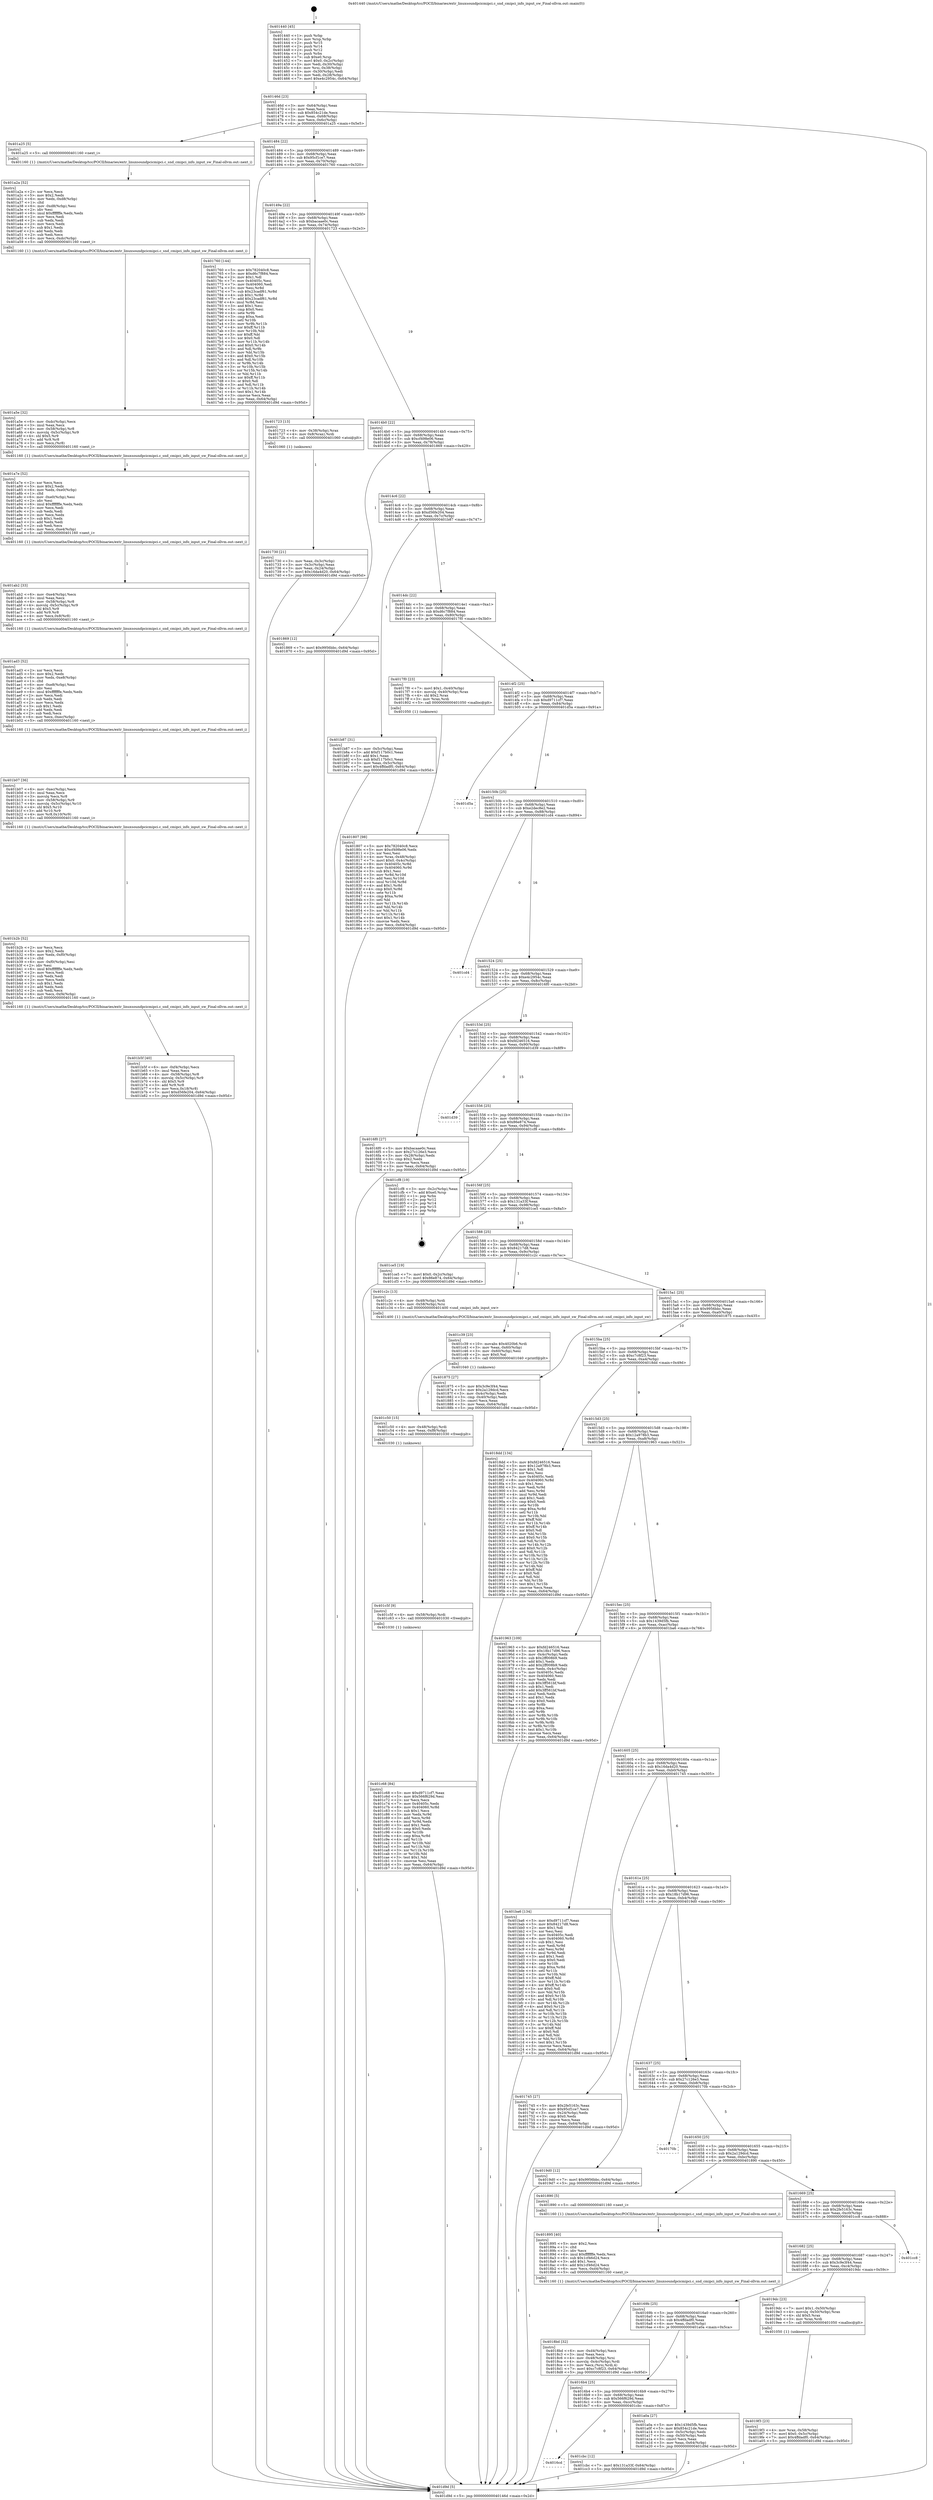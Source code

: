 digraph "0x401440" {
  label = "0x401440 (/mnt/c/Users/mathe/Desktop/tcc/POCII/binaries/extr_linuxsoundpcicmipci.c_snd_cmipci_info_input_sw_Final-ollvm.out::main(0))"
  labelloc = "t"
  node[shape=record]

  Entry [label="",width=0.3,height=0.3,shape=circle,fillcolor=black,style=filled]
  "0x40146d" [label="{
     0x40146d [23]\l
     | [instrs]\l
     &nbsp;&nbsp;0x40146d \<+3\>: mov -0x64(%rbp),%eax\l
     &nbsp;&nbsp;0x401470 \<+2\>: mov %eax,%ecx\l
     &nbsp;&nbsp;0x401472 \<+6\>: sub $0x854c21de,%ecx\l
     &nbsp;&nbsp;0x401478 \<+3\>: mov %eax,-0x68(%rbp)\l
     &nbsp;&nbsp;0x40147b \<+3\>: mov %ecx,-0x6c(%rbp)\l
     &nbsp;&nbsp;0x40147e \<+6\>: je 0000000000401a25 \<main+0x5e5\>\l
  }"]
  "0x401a25" [label="{
     0x401a25 [5]\l
     | [instrs]\l
     &nbsp;&nbsp;0x401a25 \<+5\>: call 0000000000401160 \<next_i\>\l
     | [calls]\l
     &nbsp;&nbsp;0x401160 \{1\} (/mnt/c/Users/mathe/Desktop/tcc/POCII/binaries/extr_linuxsoundpcicmipci.c_snd_cmipci_info_input_sw_Final-ollvm.out::next_i)\l
  }"]
  "0x401484" [label="{
     0x401484 [22]\l
     | [instrs]\l
     &nbsp;&nbsp;0x401484 \<+5\>: jmp 0000000000401489 \<main+0x49\>\l
     &nbsp;&nbsp;0x401489 \<+3\>: mov -0x68(%rbp),%eax\l
     &nbsp;&nbsp;0x40148c \<+5\>: sub $0x95cf1ce7,%eax\l
     &nbsp;&nbsp;0x401491 \<+3\>: mov %eax,-0x70(%rbp)\l
     &nbsp;&nbsp;0x401494 \<+6\>: je 0000000000401760 \<main+0x320\>\l
  }"]
  Exit [label="",width=0.3,height=0.3,shape=circle,fillcolor=black,style=filled,peripheries=2]
  "0x401760" [label="{
     0x401760 [144]\l
     | [instrs]\l
     &nbsp;&nbsp;0x401760 \<+5\>: mov $0x782040c8,%eax\l
     &nbsp;&nbsp;0x401765 \<+5\>: mov $0xd6c7f884,%ecx\l
     &nbsp;&nbsp;0x40176a \<+2\>: mov $0x1,%dl\l
     &nbsp;&nbsp;0x40176c \<+7\>: mov 0x40405c,%esi\l
     &nbsp;&nbsp;0x401773 \<+7\>: mov 0x404060,%edi\l
     &nbsp;&nbsp;0x40177a \<+3\>: mov %esi,%r8d\l
     &nbsp;&nbsp;0x40177d \<+7\>: sub $0x23cadf61,%r8d\l
     &nbsp;&nbsp;0x401784 \<+4\>: sub $0x1,%r8d\l
     &nbsp;&nbsp;0x401788 \<+7\>: add $0x23cadf61,%r8d\l
     &nbsp;&nbsp;0x40178f \<+4\>: imul %r8d,%esi\l
     &nbsp;&nbsp;0x401793 \<+3\>: and $0x1,%esi\l
     &nbsp;&nbsp;0x401796 \<+3\>: cmp $0x0,%esi\l
     &nbsp;&nbsp;0x401799 \<+4\>: sete %r9b\l
     &nbsp;&nbsp;0x40179d \<+3\>: cmp $0xa,%edi\l
     &nbsp;&nbsp;0x4017a0 \<+4\>: setl %r10b\l
     &nbsp;&nbsp;0x4017a4 \<+3\>: mov %r9b,%r11b\l
     &nbsp;&nbsp;0x4017a7 \<+4\>: xor $0xff,%r11b\l
     &nbsp;&nbsp;0x4017ab \<+3\>: mov %r10b,%bl\l
     &nbsp;&nbsp;0x4017ae \<+3\>: xor $0xff,%bl\l
     &nbsp;&nbsp;0x4017b1 \<+3\>: xor $0x0,%dl\l
     &nbsp;&nbsp;0x4017b4 \<+3\>: mov %r11b,%r14b\l
     &nbsp;&nbsp;0x4017b7 \<+4\>: and $0x0,%r14b\l
     &nbsp;&nbsp;0x4017bb \<+3\>: and %dl,%r9b\l
     &nbsp;&nbsp;0x4017be \<+3\>: mov %bl,%r15b\l
     &nbsp;&nbsp;0x4017c1 \<+4\>: and $0x0,%r15b\l
     &nbsp;&nbsp;0x4017c5 \<+3\>: and %dl,%r10b\l
     &nbsp;&nbsp;0x4017c8 \<+3\>: or %r9b,%r14b\l
     &nbsp;&nbsp;0x4017cb \<+3\>: or %r10b,%r15b\l
     &nbsp;&nbsp;0x4017ce \<+3\>: xor %r15b,%r14b\l
     &nbsp;&nbsp;0x4017d1 \<+3\>: or %bl,%r11b\l
     &nbsp;&nbsp;0x4017d4 \<+4\>: xor $0xff,%r11b\l
     &nbsp;&nbsp;0x4017d8 \<+3\>: or $0x0,%dl\l
     &nbsp;&nbsp;0x4017db \<+3\>: and %dl,%r11b\l
     &nbsp;&nbsp;0x4017de \<+3\>: or %r11b,%r14b\l
     &nbsp;&nbsp;0x4017e1 \<+4\>: test $0x1,%r14b\l
     &nbsp;&nbsp;0x4017e5 \<+3\>: cmovne %ecx,%eax\l
     &nbsp;&nbsp;0x4017e8 \<+3\>: mov %eax,-0x64(%rbp)\l
     &nbsp;&nbsp;0x4017eb \<+5\>: jmp 0000000000401d9d \<main+0x95d\>\l
  }"]
  "0x40149a" [label="{
     0x40149a [22]\l
     | [instrs]\l
     &nbsp;&nbsp;0x40149a \<+5\>: jmp 000000000040149f \<main+0x5f\>\l
     &nbsp;&nbsp;0x40149f \<+3\>: mov -0x68(%rbp),%eax\l
     &nbsp;&nbsp;0x4014a2 \<+5\>: sub $0xbacaae0c,%eax\l
     &nbsp;&nbsp;0x4014a7 \<+3\>: mov %eax,-0x74(%rbp)\l
     &nbsp;&nbsp;0x4014aa \<+6\>: je 0000000000401723 \<main+0x2e3\>\l
  }"]
  "0x4016cd" [label="{
     0x4016cd\l
  }", style=dashed]
  "0x401723" [label="{
     0x401723 [13]\l
     | [instrs]\l
     &nbsp;&nbsp;0x401723 \<+4\>: mov -0x38(%rbp),%rax\l
     &nbsp;&nbsp;0x401727 \<+4\>: mov 0x8(%rax),%rdi\l
     &nbsp;&nbsp;0x40172b \<+5\>: call 0000000000401060 \<atoi@plt\>\l
     | [calls]\l
     &nbsp;&nbsp;0x401060 \{1\} (unknown)\l
  }"]
  "0x4014b0" [label="{
     0x4014b0 [22]\l
     | [instrs]\l
     &nbsp;&nbsp;0x4014b0 \<+5\>: jmp 00000000004014b5 \<main+0x75\>\l
     &nbsp;&nbsp;0x4014b5 \<+3\>: mov -0x68(%rbp),%eax\l
     &nbsp;&nbsp;0x4014b8 \<+5\>: sub $0xcf498e06,%eax\l
     &nbsp;&nbsp;0x4014bd \<+3\>: mov %eax,-0x78(%rbp)\l
     &nbsp;&nbsp;0x4014c0 \<+6\>: je 0000000000401869 \<main+0x429\>\l
  }"]
  "0x401cbc" [label="{
     0x401cbc [12]\l
     | [instrs]\l
     &nbsp;&nbsp;0x401cbc \<+7\>: movl $0x131a33f,-0x64(%rbp)\l
     &nbsp;&nbsp;0x401cc3 \<+5\>: jmp 0000000000401d9d \<main+0x95d\>\l
  }"]
  "0x401869" [label="{
     0x401869 [12]\l
     | [instrs]\l
     &nbsp;&nbsp;0x401869 \<+7\>: movl $0x9956bbc,-0x64(%rbp)\l
     &nbsp;&nbsp;0x401870 \<+5\>: jmp 0000000000401d9d \<main+0x95d\>\l
  }"]
  "0x4014c6" [label="{
     0x4014c6 [22]\l
     | [instrs]\l
     &nbsp;&nbsp;0x4014c6 \<+5\>: jmp 00000000004014cb \<main+0x8b\>\l
     &nbsp;&nbsp;0x4014cb \<+3\>: mov -0x68(%rbp),%eax\l
     &nbsp;&nbsp;0x4014ce \<+5\>: sub $0xd56fe204,%eax\l
     &nbsp;&nbsp;0x4014d3 \<+3\>: mov %eax,-0x7c(%rbp)\l
     &nbsp;&nbsp;0x4014d6 \<+6\>: je 0000000000401b87 \<main+0x747\>\l
  }"]
  "0x401c68" [label="{
     0x401c68 [84]\l
     | [instrs]\l
     &nbsp;&nbsp;0x401c68 \<+5\>: mov $0xd9711cf7,%eax\l
     &nbsp;&nbsp;0x401c6d \<+5\>: mov $0x566f629d,%esi\l
     &nbsp;&nbsp;0x401c72 \<+2\>: xor %ecx,%ecx\l
     &nbsp;&nbsp;0x401c74 \<+7\>: mov 0x40405c,%edx\l
     &nbsp;&nbsp;0x401c7b \<+8\>: mov 0x404060,%r8d\l
     &nbsp;&nbsp;0x401c83 \<+3\>: sub $0x1,%ecx\l
     &nbsp;&nbsp;0x401c86 \<+3\>: mov %edx,%r9d\l
     &nbsp;&nbsp;0x401c89 \<+3\>: add %ecx,%r9d\l
     &nbsp;&nbsp;0x401c8c \<+4\>: imul %r9d,%edx\l
     &nbsp;&nbsp;0x401c90 \<+3\>: and $0x1,%edx\l
     &nbsp;&nbsp;0x401c93 \<+3\>: cmp $0x0,%edx\l
     &nbsp;&nbsp;0x401c96 \<+4\>: sete %r10b\l
     &nbsp;&nbsp;0x401c9a \<+4\>: cmp $0xa,%r8d\l
     &nbsp;&nbsp;0x401c9e \<+4\>: setl %r11b\l
     &nbsp;&nbsp;0x401ca2 \<+3\>: mov %r10b,%bl\l
     &nbsp;&nbsp;0x401ca5 \<+3\>: and %r11b,%bl\l
     &nbsp;&nbsp;0x401ca8 \<+3\>: xor %r11b,%r10b\l
     &nbsp;&nbsp;0x401cab \<+3\>: or %r10b,%bl\l
     &nbsp;&nbsp;0x401cae \<+3\>: test $0x1,%bl\l
     &nbsp;&nbsp;0x401cb1 \<+3\>: cmovne %esi,%eax\l
     &nbsp;&nbsp;0x401cb4 \<+3\>: mov %eax,-0x64(%rbp)\l
     &nbsp;&nbsp;0x401cb7 \<+5\>: jmp 0000000000401d9d \<main+0x95d\>\l
  }"]
  "0x401b87" [label="{
     0x401b87 [31]\l
     | [instrs]\l
     &nbsp;&nbsp;0x401b87 \<+3\>: mov -0x5c(%rbp),%eax\l
     &nbsp;&nbsp;0x401b8a \<+5\>: add $0xf117b0c1,%eax\l
     &nbsp;&nbsp;0x401b8f \<+3\>: add $0x1,%eax\l
     &nbsp;&nbsp;0x401b92 \<+5\>: sub $0xf117b0c1,%eax\l
     &nbsp;&nbsp;0x401b97 \<+3\>: mov %eax,-0x5c(%rbp)\l
     &nbsp;&nbsp;0x401b9a \<+7\>: movl $0x4ffdadf0,-0x64(%rbp)\l
     &nbsp;&nbsp;0x401ba1 \<+5\>: jmp 0000000000401d9d \<main+0x95d\>\l
  }"]
  "0x4014dc" [label="{
     0x4014dc [22]\l
     | [instrs]\l
     &nbsp;&nbsp;0x4014dc \<+5\>: jmp 00000000004014e1 \<main+0xa1\>\l
     &nbsp;&nbsp;0x4014e1 \<+3\>: mov -0x68(%rbp),%eax\l
     &nbsp;&nbsp;0x4014e4 \<+5\>: sub $0xd6c7f884,%eax\l
     &nbsp;&nbsp;0x4014e9 \<+3\>: mov %eax,-0x80(%rbp)\l
     &nbsp;&nbsp;0x4014ec \<+6\>: je 00000000004017f0 \<main+0x3b0\>\l
  }"]
  "0x401c5f" [label="{
     0x401c5f [9]\l
     | [instrs]\l
     &nbsp;&nbsp;0x401c5f \<+4\>: mov -0x58(%rbp),%rdi\l
     &nbsp;&nbsp;0x401c63 \<+5\>: call 0000000000401030 \<free@plt\>\l
     | [calls]\l
     &nbsp;&nbsp;0x401030 \{1\} (unknown)\l
  }"]
  "0x4017f0" [label="{
     0x4017f0 [23]\l
     | [instrs]\l
     &nbsp;&nbsp;0x4017f0 \<+7\>: movl $0x1,-0x40(%rbp)\l
     &nbsp;&nbsp;0x4017f7 \<+4\>: movslq -0x40(%rbp),%rax\l
     &nbsp;&nbsp;0x4017fb \<+4\>: shl $0x2,%rax\l
     &nbsp;&nbsp;0x4017ff \<+3\>: mov %rax,%rdi\l
     &nbsp;&nbsp;0x401802 \<+5\>: call 0000000000401050 \<malloc@plt\>\l
     | [calls]\l
     &nbsp;&nbsp;0x401050 \{1\} (unknown)\l
  }"]
  "0x4014f2" [label="{
     0x4014f2 [25]\l
     | [instrs]\l
     &nbsp;&nbsp;0x4014f2 \<+5\>: jmp 00000000004014f7 \<main+0xb7\>\l
     &nbsp;&nbsp;0x4014f7 \<+3\>: mov -0x68(%rbp),%eax\l
     &nbsp;&nbsp;0x4014fa \<+5\>: sub $0xd9711cf7,%eax\l
     &nbsp;&nbsp;0x4014ff \<+6\>: mov %eax,-0x84(%rbp)\l
     &nbsp;&nbsp;0x401505 \<+6\>: je 0000000000401d5a \<main+0x91a\>\l
  }"]
  "0x401c50" [label="{
     0x401c50 [15]\l
     | [instrs]\l
     &nbsp;&nbsp;0x401c50 \<+4\>: mov -0x48(%rbp),%rdi\l
     &nbsp;&nbsp;0x401c54 \<+6\>: mov %eax,-0xf8(%rbp)\l
     &nbsp;&nbsp;0x401c5a \<+5\>: call 0000000000401030 \<free@plt\>\l
     | [calls]\l
     &nbsp;&nbsp;0x401030 \{1\} (unknown)\l
  }"]
  "0x401d5a" [label="{
     0x401d5a\l
  }", style=dashed]
  "0x40150b" [label="{
     0x40150b [25]\l
     | [instrs]\l
     &nbsp;&nbsp;0x40150b \<+5\>: jmp 0000000000401510 \<main+0xd0\>\l
     &nbsp;&nbsp;0x401510 \<+3\>: mov -0x68(%rbp),%eax\l
     &nbsp;&nbsp;0x401513 \<+5\>: sub $0xe2dec8e2,%eax\l
     &nbsp;&nbsp;0x401518 \<+6\>: mov %eax,-0x88(%rbp)\l
     &nbsp;&nbsp;0x40151e \<+6\>: je 0000000000401cd4 \<main+0x894\>\l
  }"]
  "0x401c39" [label="{
     0x401c39 [23]\l
     | [instrs]\l
     &nbsp;&nbsp;0x401c39 \<+10\>: movabs $0x4020b6,%rdi\l
     &nbsp;&nbsp;0x401c43 \<+3\>: mov %eax,-0x60(%rbp)\l
     &nbsp;&nbsp;0x401c46 \<+3\>: mov -0x60(%rbp),%esi\l
     &nbsp;&nbsp;0x401c49 \<+2\>: mov $0x0,%al\l
     &nbsp;&nbsp;0x401c4b \<+5\>: call 0000000000401040 \<printf@plt\>\l
     | [calls]\l
     &nbsp;&nbsp;0x401040 \{1\} (unknown)\l
  }"]
  "0x401cd4" [label="{
     0x401cd4\l
  }", style=dashed]
  "0x401524" [label="{
     0x401524 [25]\l
     | [instrs]\l
     &nbsp;&nbsp;0x401524 \<+5\>: jmp 0000000000401529 \<main+0xe9\>\l
     &nbsp;&nbsp;0x401529 \<+3\>: mov -0x68(%rbp),%eax\l
     &nbsp;&nbsp;0x40152c \<+5\>: sub $0xe4c2954c,%eax\l
     &nbsp;&nbsp;0x401531 \<+6\>: mov %eax,-0x8c(%rbp)\l
     &nbsp;&nbsp;0x401537 \<+6\>: je 00000000004016f0 \<main+0x2b0\>\l
  }"]
  "0x401b5f" [label="{
     0x401b5f [40]\l
     | [instrs]\l
     &nbsp;&nbsp;0x401b5f \<+6\>: mov -0xf4(%rbp),%ecx\l
     &nbsp;&nbsp;0x401b65 \<+3\>: imul %eax,%ecx\l
     &nbsp;&nbsp;0x401b68 \<+4\>: mov -0x58(%rbp),%r8\l
     &nbsp;&nbsp;0x401b6c \<+4\>: movslq -0x5c(%rbp),%r9\l
     &nbsp;&nbsp;0x401b70 \<+4\>: shl $0x5,%r9\l
     &nbsp;&nbsp;0x401b74 \<+3\>: add %r9,%r8\l
     &nbsp;&nbsp;0x401b77 \<+4\>: mov %ecx,0x18(%r8)\l
     &nbsp;&nbsp;0x401b7b \<+7\>: movl $0xd56fe204,-0x64(%rbp)\l
     &nbsp;&nbsp;0x401b82 \<+5\>: jmp 0000000000401d9d \<main+0x95d\>\l
  }"]
  "0x4016f0" [label="{
     0x4016f0 [27]\l
     | [instrs]\l
     &nbsp;&nbsp;0x4016f0 \<+5\>: mov $0xbacaae0c,%eax\l
     &nbsp;&nbsp;0x4016f5 \<+5\>: mov $0x27c126e3,%ecx\l
     &nbsp;&nbsp;0x4016fa \<+3\>: mov -0x28(%rbp),%edx\l
     &nbsp;&nbsp;0x4016fd \<+3\>: cmp $0x2,%edx\l
     &nbsp;&nbsp;0x401700 \<+3\>: cmovne %ecx,%eax\l
     &nbsp;&nbsp;0x401703 \<+3\>: mov %eax,-0x64(%rbp)\l
     &nbsp;&nbsp;0x401706 \<+5\>: jmp 0000000000401d9d \<main+0x95d\>\l
  }"]
  "0x40153d" [label="{
     0x40153d [25]\l
     | [instrs]\l
     &nbsp;&nbsp;0x40153d \<+5\>: jmp 0000000000401542 \<main+0x102\>\l
     &nbsp;&nbsp;0x401542 \<+3\>: mov -0x68(%rbp),%eax\l
     &nbsp;&nbsp;0x401545 \<+5\>: sub $0xfd246516,%eax\l
     &nbsp;&nbsp;0x40154a \<+6\>: mov %eax,-0x90(%rbp)\l
     &nbsp;&nbsp;0x401550 \<+6\>: je 0000000000401d39 \<main+0x8f9\>\l
  }"]
  "0x401d9d" [label="{
     0x401d9d [5]\l
     | [instrs]\l
     &nbsp;&nbsp;0x401d9d \<+5\>: jmp 000000000040146d \<main+0x2d\>\l
  }"]
  "0x401440" [label="{
     0x401440 [45]\l
     | [instrs]\l
     &nbsp;&nbsp;0x401440 \<+1\>: push %rbp\l
     &nbsp;&nbsp;0x401441 \<+3\>: mov %rsp,%rbp\l
     &nbsp;&nbsp;0x401444 \<+2\>: push %r15\l
     &nbsp;&nbsp;0x401446 \<+2\>: push %r14\l
     &nbsp;&nbsp;0x401448 \<+2\>: push %r12\l
     &nbsp;&nbsp;0x40144a \<+1\>: push %rbx\l
     &nbsp;&nbsp;0x40144b \<+7\>: sub $0xe0,%rsp\l
     &nbsp;&nbsp;0x401452 \<+7\>: movl $0x0,-0x2c(%rbp)\l
     &nbsp;&nbsp;0x401459 \<+3\>: mov %edi,-0x30(%rbp)\l
     &nbsp;&nbsp;0x40145c \<+4\>: mov %rsi,-0x38(%rbp)\l
     &nbsp;&nbsp;0x401460 \<+3\>: mov -0x30(%rbp),%edi\l
     &nbsp;&nbsp;0x401463 \<+3\>: mov %edi,-0x28(%rbp)\l
     &nbsp;&nbsp;0x401466 \<+7\>: movl $0xe4c2954c,-0x64(%rbp)\l
  }"]
  "0x401730" [label="{
     0x401730 [21]\l
     | [instrs]\l
     &nbsp;&nbsp;0x401730 \<+3\>: mov %eax,-0x3c(%rbp)\l
     &nbsp;&nbsp;0x401733 \<+3\>: mov -0x3c(%rbp),%eax\l
     &nbsp;&nbsp;0x401736 \<+3\>: mov %eax,-0x24(%rbp)\l
     &nbsp;&nbsp;0x401739 \<+7\>: movl $0x16da4d20,-0x64(%rbp)\l
     &nbsp;&nbsp;0x401740 \<+5\>: jmp 0000000000401d9d \<main+0x95d\>\l
  }"]
  "0x401b2b" [label="{
     0x401b2b [52]\l
     | [instrs]\l
     &nbsp;&nbsp;0x401b2b \<+2\>: xor %ecx,%ecx\l
     &nbsp;&nbsp;0x401b2d \<+5\>: mov $0x2,%edx\l
     &nbsp;&nbsp;0x401b32 \<+6\>: mov %edx,-0xf0(%rbp)\l
     &nbsp;&nbsp;0x401b38 \<+1\>: cltd\l
     &nbsp;&nbsp;0x401b39 \<+6\>: mov -0xf0(%rbp),%esi\l
     &nbsp;&nbsp;0x401b3f \<+2\>: idiv %esi\l
     &nbsp;&nbsp;0x401b41 \<+6\>: imul $0xfffffffe,%edx,%edx\l
     &nbsp;&nbsp;0x401b47 \<+2\>: mov %ecx,%edi\l
     &nbsp;&nbsp;0x401b49 \<+2\>: sub %edx,%edi\l
     &nbsp;&nbsp;0x401b4b \<+2\>: mov %ecx,%edx\l
     &nbsp;&nbsp;0x401b4d \<+3\>: sub $0x1,%edx\l
     &nbsp;&nbsp;0x401b50 \<+2\>: add %edx,%edi\l
     &nbsp;&nbsp;0x401b52 \<+2\>: sub %edi,%ecx\l
     &nbsp;&nbsp;0x401b54 \<+6\>: mov %ecx,-0xf4(%rbp)\l
     &nbsp;&nbsp;0x401b5a \<+5\>: call 0000000000401160 \<next_i\>\l
     | [calls]\l
     &nbsp;&nbsp;0x401160 \{1\} (/mnt/c/Users/mathe/Desktop/tcc/POCII/binaries/extr_linuxsoundpcicmipci.c_snd_cmipci_info_input_sw_Final-ollvm.out::next_i)\l
  }"]
  "0x401d39" [label="{
     0x401d39\l
  }", style=dashed]
  "0x401556" [label="{
     0x401556 [25]\l
     | [instrs]\l
     &nbsp;&nbsp;0x401556 \<+5\>: jmp 000000000040155b \<main+0x11b\>\l
     &nbsp;&nbsp;0x40155b \<+3\>: mov -0x68(%rbp),%eax\l
     &nbsp;&nbsp;0x40155e \<+5\>: sub $0x86e874,%eax\l
     &nbsp;&nbsp;0x401563 \<+6\>: mov %eax,-0x94(%rbp)\l
     &nbsp;&nbsp;0x401569 \<+6\>: je 0000000000401cf8 \<main+0x8b8\>\l
  }"]
  "0x401b07" [label="{
     0x401b07 [36]\l
     | [instrs]\l
     &nbsp;&nbsp;0x401b07 \<+6\>: mov -0xec(%rbp),%ecx\l
     &nbsp;&nbsp;0x401b0d \<+3\>: imul %eax,%ecx\l
     &nbsp;&nbsp;0x401b10 \<+3\>: movslq %ecx,%r8\l
     &nbsp;&nbsp;0x401b13 \<+4\>: mov -0x58(%rbp),%r9\l
     &nbsp;&nbsp;0x401b17 \<+4\>: movslq -0x5c(%rbp),%r10\l
     &nbsp;&nbsp;0x401b1b \<+4\>: shl $0x5,%r10\l
     &nbsp;&nbsp;0x401b1f \<+3\>: add %r10,%r9\l
     &nbsp;&nbsp;0x401b22 \<+4\>: mov %r8,0x10(%r9)\l
     &nbsp;&nbsp;0x401b26 \<+5\>: call 0000000000401160 \<next_i\>\l
     | [calls]\l
     &nbsp;&nbsp;0x401160 \{1\} (/mnt/c/Users/mathe/Desktop/tcc/POCII/binaries/extr_linuxsoundpcicmipci.c_snd_cmipci_info_input_sw_Final-ollvm.out::next_i)\l
  }"]
  "0x401cf8" [label="{
     0x401cf8 [19]\l
     | [instrs]\l
     &nbsp;&nbsp;0x401cf8 \<+3\>: mov -0x2c(%rbp),%eax\l
     &nbsp;&nbsp;0x401cfb \<+7\>: add $0xe0,%rsp\l
     &nbsp;&nbsp;0x401d02 \<+1\>: pop %rbx\l
     &nbsp;&nbsp;0x401d03 \<+2\>: pop %r12\l
     &nbsp;&nbsp;0x401d05 \<+2\>: pop %r14\l
     &nbsp;&nbsp;0x401d07 \<+2\>: pop %r15\l
     &nbsp;&nbsp;0x401d09 \<+1\>: pop %rbp\l
     &nbsp;&nbsp;0x401d0a \<+1\>: ret\l
  }"]
  "0x40156f" [label="{
     0x40156f [25]\l
     | [instrs]\l
     &nbsp;&nbsp;0x40156f \<+5\>: jmp 0000000000401574 \<main+0x134\>\l
     &nbsp;&nbsp;0x401574 \<+3\>: mov -0x68(%rbp),%eax\l
     &nbsp;&nbsp;0x401577 \<+5\>: sub $0x131a33f,%eax\l
     &nbsp;&nbsp;0x40157c \<+6\>: mov %eax,-0x98(%rbp)\l
     &nbsp;&nbsp;0x401582 \<+6\>: je 0000000000401ce5 \<main+0x8a5\>\l
  }"]
  "0x401ad3" [label="{
     0x401ad3 [52]\l
     | [instrs]\l
     &nbsp;&nbsp;0x401ad3 \<+2\>: xor %ecx,%ecx\l
     &nbsp;&nbsp;0x401ad5 \<+5\>: mov $0x2,%edx\l
     &nbsp;&nbsp;0x401ada \<+6\>: mov %edx,-0xe8(%rbp)\l
     &nbsp;&nbsp;0x401ae0 \<+1\>: cltd\l
     &nbsp;&nbsp;0x401ae1 \<+6\>: mov -0xe8(%rbp),%esi\l
     &nbsp;&nbsp;0x401ae7 \<+2\>: idiv %esi\l
     &nbsp;&nbsp;0x401ae9 \<+6\>: imul $0xfffffffe,%edx,%edx\l
     &nbsp;&nbsp;0x401aef \<+2\>: mov %ecx,%edi\l
     &nbsp;&nbsp;0x401af1 \<+2\>: sub %edx,%edi\l
     &nbsp;&nbsp;0x401af3 \<+2\>: mov %ecx,%edx\l
     &nbsp;&nbsp;0x401af5 \<+3\>: sub $0x1,%edx\l
     &nbsp;&nbsp;0x401af8 \<+2\>: add %edx,%edi\l
     &nbsp;&nbsp;0x401afa \<+2\>: sub %edi,%ecx\l
     &nbsp;&nbsp;0x401afc \<+6\>: mov %ecx,-0xec(%rbp)\l
     &nbsp;&nbsp;0x401b02 \<+5\>: call 0000000000401160 \<next_i\>\l
     | [calls]\l
     &nbsp;&nbsp;0x401160 \{1\} (/mnt/c/Users/mathe/Desktop/tcc/POCII/binaries/extr_linuxsoundpcicmipci.c_snd_cmipci_info_input_sw_Final-ollvm.out::next_i)\l
  }"]
  "0x401ce5" [label="{
     0x401ce5 [19]\l
     | [instrs]\l
     &nbsp;&nbsp;0x401ce5 \<+7\>: movl $0x0,-0x2c(%rbp)\l
     &nbsp;&nbsp;0x401cec \<+7\>: movl $0x86e874,-0x64(%rbp)\l
     &nbsp;&nbsp;0x401cf3 \<+5\>: jmp 0000000000401d9d \<main+0x95d\>\l
  }"]
  "0x401588" [label="{
     0x401588 [25]\l
     | [instrs]\l
     &nbsp;&nbsp;0x401588 \<+5\>: jmp 000000000040158d \<main+0x14d\>\l
     &nbsp;&nbsp;0x40158d \<+3\>: mov -0x68(%rbp),%eax\l
     &nbsp;&nbsp;0x401590 \<+5\>: sub $0x84217d8,%eax\l
     &nbsp;&nbsp;0x401595 \<+6\>: mov %eax,-0x9c(%rbp)\l
     &nbsp;&nbsp;0x40159b \<+6\>: je 0000000000401c2c \<main+0x7ec\>\l
  }"]
  "0x401ab2" [label="{
     0x401ab2 [33]\l
     | [instrs]\l
     &nbsp;&nbsp;0x401ab2 \<+6\>: mov -0xe4(%rbp),%ecx\l
     &nbsp;&nbsp;0x401ab8 \<+3\>: imul %eax,%ecx\l
     &nbsp;&nbsp;0x401abb \<+4\>: mov -0x58(%rbp),%r8\l
     &nbsp;&nbsp;0x401abf \<+4\>: movslq -0x5c(%rbp),%r9\l
     &nbsp;&nbsp;0x401ac3 \<+4\>: shl $0x5,%r9\l
     &nbsp;&nbsp;0x401ac7 \<+3\>: add %r9,%r8\l
     &nbsp;&nbsp;0x401aca \<+4\>: mov %ecx,0x8(%r8)\l
     &nbsp;&nbsp;0x401ace \<+5\>: call 0000000000401160 \<next_i\>\l
     | [calls]\l
     &nbsp;&nbsp;0x401160 \{1\} (/mnt/c/Users/mathe/Desktop/tcc/POCII/binaries/extr_linuxsoundpcicmipci.c_snd_cmipci_info_input_sw_Final-ollvm.out::next_i)\l
  }"]
  "0x401c2c" [label="{
     0x401c2c [13]\l
     | [instrs]\l
     &nbsp;&nbsp;0x401c2c \<+4\>: mov -0x48(%rbp),%rdi\l
     &nbsp;&nbsp;0x401c30 \<+4\>: mov -0x58(%rbp),%rsi\l
     &nbsp;&nbsp;0x401c34 \<+5\>: call 0000000000401400 \<snd_cmipci_info_input_sw\>\l
     | [calls]\l
     &nbsp;&nbsp;0x401400 \{1\} (/mnt/c/Users/mathe/Desktop/tcc/POCII/binaries/extr_linuxsoundpcicmipci.c_snd_cmipci_info_input_sw_Final-ollvm.out::snd_cmipci_info_input_sw)\l
  }"]
  "0x4015a1" [label="{
     0x4015a1 [25]\l
     | [instrs]\l
     &nbsp;&nbsp;0x4015a1 \<+5\>: jmp 00000000004015a6 \<main+0x166\>\l
     &nbsp;&nbsp;0x4015a6 \<+3\>: mov -0x68(%rbp),%eax\l
     &nbsp;&nbsp;0x4015a9 \<+5\>: sub $0x9956bbc,%eax\l
     &nbsp;&nbsp;0x4015ae \<+6\>: mov %eax,-0xa0(%rbp)\l
     &nbsp;&nbsp;0x4015b4 \<+6\>: je 0000000000401875 \<main+0x435\>\l
  }"]
  "0x401a7e" [label="{
     0x401a7e [52]\l
     | [instrs]\l
     &nbsp;&nbsp;0x401a7e \<+2\>: xor %ecx,%ecx\l
     &nbsp;&nbsp;0x401a80 \<+5\>: mov $0x2,%edx\l
     &nbsp;&nbsp;0x401a85 \<+6\>: mov %edx,-0xe0(%rbp)\l
     &nbsp;&nbsp;0x401a8b \<+1\>: cltd\l
     &nbsp;&nbsp;0x401a8c \<+6\>: mov -0xe0(%rbp),%esi\l
     &nbsp;&nbsp;0x401a92 \<+2\>: idiv %esi\l
     &nbsp;&nbsp;0x401a94 \<+6\>: imul $0xfffffffe,%edx,%edx\l
     &nbsp;&nbsp;0x401a9a \<+2\>: mov %ecx,%edi\l
     &nbsp;&nbsp;0x401a9c \<+2\>: sub %edx,%edi\l
     &nbsp;&nbsp;0x401a9e \<+2\>: mov %ecx,%edx\l
     &nbsp;&nbsp;0x401aa0 \<+3\>: sub $0x1,%edx\l
     &nbsp;&nbsp;0x401aa3 \<+2\>: add %edx,%edi\l
     &nbsp;&nbsp;0x401aa5 \<+2\>: sub %edi,%ecx\l
     &nbsp;&nbsp;0x401aa7 \<+6\>: mov %ecx,-0xe4(%rbp)\l
     &nbsp;&nbsp;0x401aad \<+5\>: call 0000000000401160 \<next_i\>\l
     | [calls]\l
     &nbsp;&nbsp;0x401160 \{1\} (/mnt/c/Users/mathe/Desktop/tcc/POCII/binaries/extr_linuxsoundpcicmipci.c_snd_cmipci_info_input_sw_Final-ollvm.out::next_i)\l
  }"]
  "0x401875" [label="{
     0x401875 [27]\l
     | [instrs]\l
     &nbsp;&nbsp;0x401875 \<+5\>: mov $0x3c9e3f44,%eax\l
     &nbsp;&nbsp;0x40187a \<+5\>: mov $0x2a129dcd,%ecx\l
     &nbsp;&nbsp;0x40187f \<+3\>: mov -0x4c(%rbp),%edx\l
     &nbsp;&nbsp;0x401882 \<+3\>: cmp -0x40(%rbp),%edx\l
     &nbsp;&nbsp;0x401885 \<+3\>: cmovl %ecx,%eax\l
     &nbsp;&nbsp;0x401888 \<+3\>: mov %eax,-0x64(%rbp)\l
     &nbsp;&nbsp;0x40188b \<+5\>: jmp 0000000000401d9d \<main+0x95d\>\l
  }"]
  "0x4015ba" [label="{
     0x4015ba [25]\l
     | [instrs]\l
     &nbsp;&nbsp;0x4015ba \<+5\>: jmp 00000000004015bf \<main+0x17f\>\l
     &nbsp;&nbsp;0x4015bf \<+3\>: mov -0x68(%rbp),%eax\l
     &nbsp;&nbsp;0x4015c2 \<+5\>: sub $0xc7c8f23,%eax\l
     &nbsp;&nbsp;0x4015c7 \<+6\>: mov %eax,-0xa4(%rbp)\l
     &nbsp;&nbsp;0x4015cd \<+6\>: je 00000000004018dd \<main+0x49d\>\l
  }"]
  "0x401a5e" [label="{
     0x401a5e [32]\l
     | [instrs]\l
     &nbsp;&nbsp;0x401a5e \<+6\>: mov -0xdc(%rbp),%ecx\l
     &nbsp;&nbsp;0x401a64 \<+3\>: imul %eax,%ecx\l
     &nbsp;&nbsp;0x401a67 \<+4\>: mov -0x58(%rbp),%r8\l
     &nbsp;&nbsp;0x401a6b \<+4\>: movslq -0x5c(%rbp),%r9\l
     &nbsp;&nbsp;0x401a6f \<+4\>: shl $0x5,%r9\l
     &nbsp;&nbsp;0x401a73 \<+3\>: add %r9,%r8\l
     &nbsp;&nbsp;0x401a76 \<+3\>: mov %ecx,(%r8)\l
     &nbsp;&nbsp;0x401a79 \<+5\>: call 0000000000401160 \<next_i\>\l
     | [calls]\l
     &nbsp;&nbsp;0x401160 \{1\} (/mnt/c/Users/mathe/Desktop/tcc/POCII/binaries/extr_linuxsoundpcicmipci.c_snd_cmipci_info_input_sw_Final-ollvm.out::next_i)\l
  }"]
  "0x4018dd" [label="{
     0x4018dd [134]\l
     | [instrs]\l
     &nbsp;&nbsp;0x4018dd \<+5\>: mov $0xfd246516,%eax\l
     &nbsp;&nbsp;0x4018e2 \<+5\>: mov $0x12a978b3,%ecx\l
     &nbsp;&nbsp;0x4018e7 \<+2\>: mov $0x1,%dl\l
     &nbsp;&nbsp;0x4018e9 \<+2\>: xor %esi,%esi\l
     &nbsp;&nbsp;0x4018eb \<+7\>: mov 0x40405c,%edi\l
     &nbsp;&nbsp;0x4018f2 \<+8\>: mov 0x404060,%r8d\l
     &nbsp;&nbsp;0x4018fa \<+3\>: sub $0x1,%esi\l
     &nbsp;&nbsp;0x4018fd \<+3\>: mov %edi,%r9d\l
     &nbsp;&nbsp;0x401900 \<+3\>: add %esi,%r9d\l
     &nbsp;&nbsp;0x401903 \<+4\>: imul %r9d,%edi\l
     &nbsp;&nbsp;0x401907 \<+3\>: and $0x1,%edi\l
     &nbsp;&nbsp;0x40190a \<+3\>: cmp $0x0,%edi\l
     &nbsp;&nbsp;0x40190d \<+4\>: sete %r10b\l
     &nbsp;&nbsp;0x401911 \<+4\>: cmp $0xa,%r8d\l
     &nbsp;&nbsp;0x401915 \<+4\>: setl %r11b\l
     &nbsp;&nbsp;0x401919 \<+3\>: mov %r10b,%bl\l
     &nbsp;&nbsp;0x40191c \<+3\>: xor $0xff,%bl\l
     &nbsp;&nbsp;0x40191f \<+3\>: mov %r11b,%r14b\l
     &nbsp;&nbsp;0x401922 \<+4\>: xor $0xff,%r14b\l
     &nbsp;&nbsp;0x401926 \<+3\>: xor $0x0,%dl\l
     &nbsp;&nbsp;0x401929 \<+3\>: mov %bl,%r15b\l
     &nbsp;&nbsp;0x40192c \<+4\>: and $0x0,%r15b\l
     &nbsp;&nbsp;0x401930 \<+3\>: and %dl,%r10b\l
     &nbsp;&nbsp;0x401933 \<+3\>: mov %r14b,%r12b\l
     &nbsp;&nbsp;0x401936 \<+4\>: and $0x0,%r12b\l
     &nbsp;&nbsp;0x40193a \<+3\>: and %dl,%r11b\l
     &nbsp;&nbsp;0x40193d \<+3\>: or %r10b,%r15b\l
     &nbsp;&nbsp;0x401940 \<+3\>: or %r11b,%r12b\l
     &nbsp;&nbsp;0x401943 \<+3\>: xor %r12b,%r15b\l
     &nbsp;&nbsp;0x401946 \<+3\>: or %r14b,%bl\l
     &nbsp;&nbsp;0x401949 \<+3\>: xor $0xff,%bl\l
     &nbsp;&nbsp;0x40194c \<+3\>: or $0x0,%dl\l
     &nbsp;&nbsp;0x40194f \<+2\>: and %dl,%bl\l
     &nbsp;&nbsp;0x401951 \<+3\>: or %bl,%r15b\l
     &nbsp;&nbsp;0x401954 \<+4\>: test $0x1,%r15b\l
     &nbsp;&nbsp;0x401958 \<+3\>: cmovne %ecx,%eax\l
     &nbsp;&nbsp;0x40195b \<+3\>: mov %eax,-0x64(%rbp)\l
     &nbsp;&nbsp;0x40195e \<+5\>: jmp 0000000000401d9d \<main+0x95d\>\l
  }"]
  "0x4015d3" [label="{
     0x4015d3 [25]\l
     | [instrs]\l
     &nbsp;&nbsp;0x4015d3 \<+5\>: jmp 00000000004015d8 \<main+0x198\>\l
     &nbsp;&nbsp;0x4015d8 \<+3\>: mov -0x68(%rbp),%eax\l
     &nbsp;&nbsp;0x4015db \<+5\>: sub $0x12a978b3,%eax\l
     &nbsp;&nbsp;0x4015e0 \<+6\>: mov %eax,-0xa8(%rbp)\l
     &nbsp;&nbsp;0x4015e6 \<+6\>: je 0000000000401963 \<main+0x523\>\l
  }"]
  "0x401a2a" [label="{
     0x401a2a [52]\l
     | [instrs]\l
     &nbsp;&nbsp;0x401a2a \<+2\>: xor %ecx,%ecx\l
     &nbsp;&nbsp;0x401a2c \<+5\>: mov $0x2,%edx\l
     &nbsp;&nbsp;0x401a31 \<+6\>: mov %edx,-0xd8(%rbp)\l
     &nbsp;&nbsp;0x401a37 \<+1\>: cltd\l
     &nbsp;&nbsp;0x401a38 \<+6\>: mov -0xd8(%rbp),%esi\l
     &nbsp;&nbsp;0x401a3e \<+2\>: idiv %esi\l
     &nbsp;&nbsp;0x401a40 \<+6\>: imul $0xfffffffe,%edx,%edx\l
     &nbsp;&nbsp;0x401a46 \<+2\>: mov %ecx,%edi\l
     &nbsp;&nbsp;0x401a48 \<+2\>: sub %edx,%edi\l
     &nbsp;&nbsp;0x401a4a \<+2\>: mov %ecx,%edx\l
     &nbsp;&nbsp;0x401a4c \<+3\>: sub $0x1,%edx\l
     &nbsp;&nbsp;0x401a4f \<+2\>: add %edx,%edi\l
     &nbsp;&nbsp;0x401a51 \<+2\>: sub %edi,%ecx\l
     &nbsp;&nbsp;0x401a53 \<+6\>: mov %ecx,-0xdc(%rbp)\l
     &nbsp;&nbsp;0x401a59 \<+5\>: call 0000000000401160 \<next_i\>\l
     | [calls]\l
     &nbsp;&nbsp;0x401160 \{1\} (/mnt/c/Users/mathe/Desktop/tcc/POCII/binaries/extr_linuxsoundpcicmipci.c_snd_cmipci_info_input_sw_Final-ollvm.out::next_i)\l
  }"]
  "0x401963" [label="{
     0x401963 [109]\l
     | [instrs]\l
     &nbsp;&nbsp;0x401963 \<+5\>: mov $0xfd246516,%eax\l
     &nbsp;&nbsp;0x401968 \<+5\>: mov $0x18b17d96,%ecx\l
     &nbsp;&nbsp;0x40196d \<+3\>: mov -0x4c(%rbp),%edx\l
     &nbsp;&nbsp;0x401970 \<+6\>: sub $0x2ff008b9,%edx\l
     &nbsp;&nbsp;0x401976 \<+3\>: add $0x1,%edx\l
     &nbsp;&nbsp;0x401979 \<+6\>: add $0x2ff008b9,%edx\l
     &nbsp;&nbsp;0x40197f \<+3\>: mov %edx,-0x4c(%rbp)\l
     &nbsp;&nbsp;0x401982 \<+7\>: mov 0x40405c,%edx\l
     &nbsp;&nbsp;0x401989 \<+7\>: mov 0x404060,%esi\l
     &nbsp;&nbsp;0x401990 \<+2\>: mov %edx,%edi\l
     &nbsp;&nbsp;0x401992 \<+6\>: sub $0x3ff561bf,%edi\l
     &nbsp;&nbsp;0x401998 \<+3\>: sub $0x1,%edi\l
     &nbsp;&nbsp;0x40199b \<+6\>: add $0x3ff561bf,%edi\l
     &nbsp;&nbsp;0x4019a1 \<+3\>: imul %edi,%edx\l
     &nbsp;&nbsp;0x4019a4 \<+3\>: and $0x1,%edx\l
     &nbsp;&nbsp;0x4019a7 \<+3\>: cmp $0x0,%edx\l
     &nbsp;&nbsp;0x4019aa \<+4\>: sete %r8b\l
     &nbsp;&nbsp;0x4019ae \<+3\>: cmp $0xa,%esi\l
     &nbsp;&nbsp;0x4019b1 \<+4\>: setl %r9b\l
     &nbsp;&nbsp;0x4019b5 \<+3\>: mov %r8b,%r10b\l
     &nbsp;&nbsp;0x4019b8 \<+3\>: and %r9b,%r10b\l
     &nbsp;&nbsp;0x4019bb \<+3\>: xor %r9b,%r8b\l
     &nbsp;&nbsp;0x4019be \<+3\>: or %r8b,%r10b\l
     &nbsp;&nbsp;0x4019c1 \<+4\>: test $0x1,%r10b\l
     &nbsp;&nbsp;0x4019c5 \<+3\>: cmovne %ecx,%eax\l
     &nbsp;&nbsp;0x4019c8 \<+3\>: mov %eax,-0x64(%rbp)\l
     &nbsp;&nbsp;0x4019cb \<+5\>: jmp 0000000000401d9d \<main+0x95d\>\l
  }"]
  "0x4015ec" [label="{
     0x4015ec [25]\l
     | [instrs]\l
     &nbsp;&nbsp;0x4015ec \<+5\>: jmp 00000000004015f1 \<main+0x1b1\>\l
     &nbsp;&nbsp;0x4015f1 \<+3\>: mov -0x68(%rbp),%eax\l
     &nbsp;&nbsp;0x4015f4 \<+5\>: sub $0x1439d5fb,%eax\l
     &nbsp;&nbsp;0x4015f9 \<+6\>: mov %eax,-0xac(%rbp)\l
     &nbsp;&nbsp;0x4015ff \<+6\>: je 0000000000401ba6 \<main+0x766\>\l
  }"]
  "0x4016b4" [label="{
     0x4016b4 [25]\l
     | [instrs]\l
     &nbsp;&nbsp;0x4016b4 \<+5\>: jmp 00000000004016b9 \<main+0x279\>\l
     &nbsp;&nbsp;0x4016b9 \<+3\>: mov -0x68(%rbp),%eax\l
     &nbsp;&nbsp;0x4016bc \<+5\>: sub $0x566f629d,%eax\l
     &nbsp;&nbsp;0x4016c1 \<+6\>: mov %eax,-0xcc(%rbp)\l
     &nbsp;&nbsp;0x4016c7 \<+6\>: je 0000000000401cbc \<main+0x87c\>\l
  }"]
  "0x401ba6" [label="{
     0x401ba6 [134]\l
     | [instrs]\l
     &nbsp;&nbsp;0x401ba6 \<+5\>: mov $0xd9711cf7,%eax\l
     &nbsp;&nbsp;0x401bab \<+5\>: mov $0x84217d8,%ecx\l
     &nbsp;&nbsp;0x401bb0 \<+2\>: mov $0x1,%dl\l
     &nbsp;&nbsp;0x401bb2 \<+2\>: xor %esi,%esi\l
     &nbsp;&nbsp;0x401bb4 \<+7\>: mov 0x40405c,%edi\l
     &nbsp;&nbsp;0x401bbb \<+8\>: mov 0x404060,%r8d\l
     &nbsp;&nbsp;0x401bc3 \<+3\>: sub $0x1,%esi\l
     &nbsp;&nbsp;0x401bc6 \<+3\>: mov %edi,%r9d\l
     &nbsp;&nbsp;0x401bc9 \<+3\>: add %esi,%r9d\l
     &nbsp;&nbsp;0x401bcc \<+4\>: imul %r9d,%edi\l
     &nbsp;&nbsp;0x401bd0 \<+3\>: and $0x1,%edi\l
     &nbsp;&nbsp;0x401bd3 \<+3\>: cmp $0x0,%edi\l
     &nbsp;&nbsp;0x401bd6 \<+4\>: sete %r10b\l
     &nbsp;&nbsp;0x401bda \<+4\>: cmp $0xa,%r8d\l
     &nbsp;&nbsp;0x401bde \<+4\>: setl %r11b\l
     &nbsp;&nbsp;0x401be2 \<+3\>: mov %r10b,%bl\l
     &nbsp;&nbsp;0x401be5 \<+3\>: xor $0xff,%bl\l
     &nbsp;&nbsp;0x401be8 \<+3\>: mov %r11b,%r14b\l
     &nbsp;&nbsp;0x401beb \<+4\>: xor $0xff,%r14b\l
     &nbsp;&nbsp;0x401bef \<+3\>: xor $0x0,%dl\l
     &nbsp;&nbsp;0x401bf2 \<+3\>: mov %bl,%r15b\l
     &nbsp;&nbsp;0x401bf5 \<+4\>: and $0x0,%r15b\l
     &nbsp;&nbsp;0x401bf9 \<+3\>: and %dl,%r10b\l
     &nbsp;&nbsp;0x401bfc \<+3\>: mov %r14b,%r12b\l
     &nbsp;&nbsp;0x401bff \<+4\>: and $0x0,%r12b\l
     &nbsp;&nbsp;0x401c03 \<+3\>: and %dl,%r11b\l
     &nbsp;&nbsp;0x401c06 \<+3\>: or %r10b,%r15b\l
     &nbsp;&nbsp;0x401c09 \<+3\>: or %r11b,%r12b\l
     &nbsp;&nbsp;0x401c0c \<+3\>: xor %r12b,%r15b\l
     &nbsp;&nbsp;0x401c0f \<+3\>: or %r14b,%bl\l
     &nbsp;&nbsp;0x401c12 \<+3\>: xor $0xff,%bl\l
     &nbsp;&nbsp;0x401c15 \<+3\>: or $0x0,%dl\l
     &nbsp;&nbsp;0x401c18 \<+2\>: and %dl,%bl\l
     &nbsp;&nbsp;0x401c1a \<+3\>: or %bl,%r15b\l
     &nbsp;&nbsp;0x401c1d \<+4\>: test $0x1,%r15b\l
     &nbsp;&nbsp;0x401c21 \<+3\>: cmovne %ecx,%eax\l
     &nbsp;&nbsp;0x401c24 \<+3\>: mov %eax,-0x64(%rbp)\l
     &nbsp;&nbsp;0x401c27 \<+5\>: jmp 0000000000401d9d \<main+0x95d\>\l
  }"]
  "0x401605" [label="{
     0x401605 [25]\l
     | [instrs]\l
     &nbsp;&nbsp;0x401605 \<+5\>: jmp 000000000040160a \<main+0x1ca\>\l
     &nbsp;&nbsp;0x40160a \<+3\>: mov -0x68(%rbp),%eax\l
     &nbsp;&nbsp;0x40160d \<+5\>: sub $0x16da4d20,%eax\l
     &nbsp;&nbsp;0x401612 \<+6\>: mov %eax,-0xb0(%rbp)\l
     &nbsp;&nbsp;0x401618 \<+6\>: je 0000000000401745 \<main+0x305\>\l
  }"]
  "0x401a0a" [label="{
     0x401a0a [27]\l
     | [instrs]\l
     &nbsp;&nbsp;0x401a0a \<+5\>: mov $0x1439d5fb,%eax\l
     &nbsp;&nbsp;0x401a0f \<+5\>: mov $0x854c21de,%ecx\l
     &nbsp;&nbsp;0x401a14 \<+3\>: mov -0x5c(%rbp),%edx\l
     &nbsp;&nbsp;0x401a17 \<+3\>: cmp -0x50(%rbp),%edx\l
     &nbsp;&nbsp;0x401a1a \<+3\>: cmovl %ecx,%eax\l
     &nbsp;&nbsp;0x401a1d \<+3\>: mov %eax,-0x64(%rbp)\l
     &nbsp;&nbsp;0x401a20 \<+5\>: jmp 0000000000401d9d \<main+0x95d\>\l
  }"]
  "0x401745" [label="{
     0x401745 [27]\l
     | [instrs]\l
     &nbsp;&nbsp;0x401745 \<+5\>: mov $0x2fe5163c,%eax\l
     &nbsp;&nbsp;0x40174a \<+5\>: mov $0x95cf1ce7,%ecx\l
     &nbsp;&nbsp;0x40174f \<+3\>: mov -0x24(%rbp),%edx\l
     &nbsp;&nbsp;0x401752 \<+3\>: cmp $0x0,%edx\l
     &nbsp;&nbsp;0x401755 \<+3\>: cmove %ecx,%eax\l
     &nbsp;&nbsp;0x401758 \<+3\>: mov %eax,-0x64(%rbp)\l
     &nbsp;&nbsp;0x40175b \<+5\>: jmp 0000000000401d9d \<main+0x95d\>\l
  }"]
  "0x40161e" [label="{
     0x40161e [25]\l
     | [instrs]\l
     &nbsp;&nbsp;0x40161e \<+5\>: jmp 0000000000401623 \<main+0x1e3\>\l
     &nbsp;&nbsp;0x401623 \<+3\>: mov -0x68(%rbp),%eax\l
     &nbsp;&nbsp;0x401626 \<+5\>: sub $0x18b17d96,%eax\l
     &nbsp;&nbsp;0x40162b \<+6\>: mov %eax,-0xb4(%rbp)\l
     &nbsp;&nbsp;0x401631 \<+6\>: je 00000000004019d0 \<main+0x590\>\l
  }"]
  "0x401807" [label="{
     0x401807 [98]\l
     | [instrs]\l
     &nbsp;&nbsp;0x401807 \<+5\>: mov $0x782040c8,%ecx\l
     &nbsp;&nbsp;0x40180c \<+5\>: mov $0xcf498e06,%edx\l
     &nbsp;&nbsp;0x401811 \<+2\>: xor %esi,%esi\l
     &nbsp;&nbsp;0x401813 \<+4\>: mov %rax,-0x48(%rbp)\l
     &nbsp;&nbsp;0x401817 \<+7\>: movl $0x0,-0x4c(%rbp)\l
     &nbsp;&nbsp;0x40181e \<+8\>: mov 0x40405c,%r8d\l
     &nbsp;&nbsp;0x401826 \<+8\>: mov 0x404060,%r9d\l
     &nbsp;&nbsp;0x40182e \<+3\>: sub $0x1,%esi\l
     &nbsp;&nbsp;0x401831 \<+3\>: mov %r8d,%r10d\l
     &nbsp;&nbsp;0x401834 \<+3\>: add %esi,%r10d\l
     &nbsp;&nbsp;0x401837 \<+4\>: imul %r10d,%r8d\l
     &nbsp;&nbsp;0x40183b \<+4\>: and $0x1,%r8d\l
     &nbsp;&nbsp;0x40183f \<+4\>: cmp $0x0,%r8d\l
     &nbsp;&nbsp;0x401843 \<+4\>: sete %r11b\l
     &nbsp;&nbsp;0x401847 \<+4\>: cmp $0xa,%r9d\l
     &nbsp;&nbsp;0x40184b \<+3\>: setl %bl\l
     &nbsp;&nbsp;0x40184e \<+3\>: mov %r11b,%r14b\l
     &nbsp;&nbsp;0x401851 \<+3\>: and %bl,%r14b\l
     &nbsp;&nbsp;0x401854 \<+3\>: xor %bl,%r11b\l
     &nbsp;&nbsp;0x401857 \<+3\>: or %r11b,%r14b\l
     &nbsp;&nbsp;0x40185a \<+4\>: test $0x1,%r14b\l
     &nbsp;&nbsp;0x40185e \<+3\>: cmovne %edx,%ecx\l
     &nbsp;&nbsp;0x401861 \<+3\>: mov %ecx,-0x64(%rbp)\l
     &nbsp;&nbsp;0x401864 \<+5\>: jmp 0000000000401d9d \<main+0x95d\>\l
  }"]
  "0x4019f3" [label="{
     0x4019f3 [23]\l
     | [instrs]\l
     &nbsp;&nbsp;0x4019f3 \<+4\>: mov %rax,-0x58(%rbp)\l
     &nbsp;&nbsp;0x4019f7 \<+7\>: movl $0x0,-0x5c(%rbp)\l
     &nbsp;&nbsp;0x4019fe \<+7\>: movl $0x4ffdadf0,-0x64(%rbp)\l
     &nbsp;&nbsp;0x401a05 \<+5\>: jmp 0000000000401d9d \<main+0x95d\>\l
  }"]
  "0x4019d0" [label="{
     0x4019d0 [12]\l
     | [instrs]\l
     &nbsp;&nbsp;0x4019d0 \<+7\>: movl $0x9956bbc,-0x64(%rbp)\l
     &nbsp;&nbsp;0x4019d7 \<+5\>: jmp 0000000000401d9d \<main+0x95d\>\l
  }"]
  "0x401637" [label="{
     0x401637 [25]\l
     | [instrs]\l
     &nbsp;&nbsp;0x401637 \<+5\>: jmp 000000000040163c \<main+0x1fc\>\l
     &nbsp;&nbsp;0x40163c \<+3\>: mov -0x68(%rbp),%eax\l
     &nbsp;&nbsp;0x40163f \<+5\>: sub $0x27c126e3,%eax\l
     &nbsp;&nbsp;0x401644 \<+6\>: mov %eax,-0xb8(%rbp)\l
     &nbsp;&nbsp;0x40164a \<+6\>: je 000000000040170b \<main+0x2cb\>\l
  }"]
  "0x40169b" [label="{
     0x40169b [25]\l
     | [instrs]\l
     &nbsp;&nbsp;0x40169b \<+5\>: jmp 00000000004016a0 \<main+0x260\>\l
     &nbsp;&nbsp;0x4016a0 \<+3\>: mov -0x68(%rbp),%eax\l
     &nbsp;&nbsp;0x4016a3 \<+5\>: sub $0x4ffdadf0,%eax\l
     &nbsp;&nbsp;0x4016a8 \<+6\>: mov %eax,-0xc8(%rbp)\l
     &nbsp;&nbsp;0x4016ae \<+6\>: je 0000000000401a0a \<main+0x5ca\>\l
  }"]
  "0x40170b" [label="{
     0x40170b\l
  }", style=dashed]
  "0x401650" [label="{
     0x401650 [25]\l
     | [instrs]\l
     &nbsp;&nbsp;0x401650 \<+5\>: jmp 0000000000401655 \<main+0x215\>\l
     &nbsp;&nbsp;0x401655 \<+3\>: mov -0x68(%rbp),%eax\l
     &nbsp;&nbsp;0x401658 \<+5\>: sub $0x2a129dcd,%eax\l
     &nbsp;&nbsp;0x40165d \<+6\>: mov %eax,-0xbc(%rbp)\l
     &nbsp;&nbsp;0x401663 \<+6\>: je 0000000000401890 \<main+0x450\>\l
  }"]
  "0x4019dc" [label="{
     0x4019dc [23]\l
     | [instrs]\l
     &nbsp;&nbsp;0x4019dc \<+7\>: movl $0x1,-0x50(%rbp)\l
     &nbsp;&nbsp;0x4019e3 \<+4\>: movslq -0x50(%rbp),%rax\l
     &nbsp;&nbsp;0x4019e7 \<+4\>: shl $0x5,%rax\l
     &nbsp;&nbsp;0x4019eb \<+3\>: mov %rax,%rdi\l
     &nbsp;&nbsp;0x4019ee \<+5\>: call 0000000000401050 \<malloc@plt\>\l
     | [calls]\l
     &nbsp;&nbsp;0x401050 \{1\} (unknown)\l
  }"]
  "0x401890" [label="{
     0x401890 [5]\l
     | [instrs]\l
     &nbsp;&nbsp;0x401890 \<+5\>: call 0000000000401160 \<next_i\>\l
     | [calls]\l
     &nbsp;&nbsp;0x401160 \{1\} (/mnt/c/Users/mathe/Desktop/tcc/POCII/binaries/extr_linuxsoundpcicmipci.c_snd_cmipci_info_input_sw_Final-ollvm.out::next_i)\l
  }"]
  "0x401669" [label="{
     0x401669 [25]\l
     | [instrs]\l
     &nbsp;&nbsp;0x401669 \<+5\>: jmp 000000000040166e \<main+0x22e\>\l
     &nbsp;&nbsp;0x40166e \<+3\>: mov -0x68(%rbp),%eax\l
     &nbsp;&nbsp;0x401671 \<+5\>: sub $0x2fe5163c,%eax\l
     &nbsp;&nbsp;0x401676 \<+6\>: mov %eax,-0xc0(%rbp)\l
     &nbsp;&nbsp;0x40167c \<+6\>: je 0000000000401cc8 \<main+0x888\>\l
  }"]
  "0x401895" [label="{
     0x401895 [40]\l
     | [instrs]\l
     &nbsp;&nbsp;0x401895 \<+5\>: mov $0x2,%ecx\l
     &nbsp;&nbsp;0x40189a \<+1\>: cltd\l
     &nbsp;&nbsp;0x40189b \<+2\>: idiv %ecx\l
     &nbsp;&nbsp;0x40189d \<+6\>: imul $0xfffffffe,%edx,%ecx\l
     &nbsp;&nbsp;0x4018a3 \<+6\>: sub $0x1cf46d24,%ecx\l
     &nbsp;&nbsp;0x4018a9 \<+3\>: add $0x1,%ecx\l
     &nbsp;&nbsp;0x4018ac \<+6\>: add $0x1cf46d24,%ecx\l
     &nbsp;&nbsp;0x4018b2 \<+6\>: mov %ecx,-0xd4(%rbp)\l
     &nbsp;&nbsp;0x4018b8 \<+5\>: call 0000000000401160 \<next_i\>\l
     | [calls]\l
     &nbsp;&nbsp;0x401160 \{1\} (/mnt/c/Users/mathe/Desktop/tcc/POCII/binaries/extr_linuxsoundpcicmipci.c_snd_cmipci_info_input_sw_Final-ollvm.out::next_i)\l
  }"]
  "0x4018bd" [label="{
     0x4018bd [32]\l
     | [instrs]\l
     &nbsp;&nbsp;0x4018bd \<+6\>: mov -0xd4(%rbp),%ecx\l
     &nbsp;&nbsp;0x4018c3 \<+3\>: imul %eax,%ecx\l
     &nbsp;&nbsp;0x4018c6 \<+4\>: mov -0x48(%rbp),%rsi\l
     &nbsp;&nbsp;0x4018ca \<+4\>: movslq -0x4c(%rbp),%rdi\l
     &nbsp;&nbsp;0x4018ce \<+3\>: mov %ecx,(%rsi,%rdi,4)\l
     &nbsp;&nbsp;0x4018d1 \<+7\>: movl $0xc7c8f23,-0x64(%rbp)\l
     &nbsp;&nbsp;0x4018d8 \<+5\>: jmp 0000000000401d9d \<main+0x95d\>\l
  }"]
  "0x401682" [label="{
     0x401682 [25]\l
     | [instrs]\l
     &nbsp;&nbsp;0x401682 \<+5\>: jmp 0000000000401687 \<main+0x247\>\l
     &nbsp;&nbsp;0x401687 \<+3\>: mov -0x68(%rbp),%eax\l
     &nbsp;&nbsp;0x40168a \<+5\>: sub $0x3c9e3f44,%eax\l
     &nbsp;&nbsp;0x40168f \<+6\>: mov %eax,-0xc4(%rbp)\l
     &nbsp;&nbsp;0x401695 \<+6\>: je 00000000004019dc \<main+0x59c\>\l
  }"]
  "0x401cc8" [label="{
     0x401cc8\l
  }", style=dashed]
  Entry -> "0x401440" [label=" 1"]
  "0x40146d" -> "0x401a25" [label=" 1"]
  "0x40146d" -> "0x401484" [label=" 21"]
  "0x401cf8" -> Exit [label=" 1"]
  "0x401484" -> "0x401760" [label=" 1"]
  "0x401484" -> "0x40149a" [label=" 20"]
  "0x401ce5" -> "0x401d9d" [label=" 1"]
  "0x40149a" -> "0x401723" [label=" 1"]
  "0x40149a" -> "0x4014b0" [label=" 19"]
  "0x401cbc" -> "0x401d9d" [label=" 1"]
  "0x4014b0" -> "0x401869" [label=" 1"]
  "0x4014b0" -> "0x4014c6" [label=" 18"]
  "0x4016b4" -> "0x4016cd" [label=" 0"]
  "0x4014c6" -> "0x401b87" [label=" 1"]
  "0x4014c6" -> "0x4014dc" [label=" 17"]
  "0x4016b4" -> "0x401cbc" [label=" 1"]
  "0x4014dc" -> "0x4017f0" [label=" 1"]
  "0x4014dc" -> "0x4014f2" [label=" 16"]
  "0x401c68" -> "0x401d9d" [label=" 1"]
  "0x4014f2" -> "0x401d5a" [label=" 0"]
  "0x4014f2" -> "0x40150b" [label=" 16"]
  "0x401c5f" -> "0x401c68" [label=" 1"]
  "0x40150b" -> "0x401cd4" [label=" 0"]
  "0x40150b" -> "0x401524" [label=" 16"]
  "0x401c50" -> "0x401c5f" [label=" 1"]
  "0x401524" -> "0x4016f0" [label=" 1"]
  "0x401524" -> "0x40153d" [label=" 15"]
  "0x4016f0" -> "0x401d9d" [label=" 1"]
  "0x401440" -> "0x40146d" [label=" 1"]
  "0x401d9d" -> "0x40146d" [label=" 21"]
  "0x401723" -> "0x401730" [label=" 1"]
  "0x401730" -> "0x401d9d" [label=" 1"]
  "0x401c39" -> "0x401c50" [label=" 1"]
  "0x40153d" -> "0x401d39" [label=" 0"]
  "0x40153d" -> "0x401556" [label=" 15"]
  "0x401c2c" -> "0x401c39" [label=" 1"]
  "0x401556" -> "0x401cf8" [label=" 1"]
  "0x401556" -> "0x40156f" [label=" 14"]
  "0x401ba6" -> "0x401d9d" [label=" 1"]
  "0x40156f" -> "0x401ce5" [label=" 1"]
  "0x40156f" -> "0x401588" [label=" 13"]
  "0x401b87" -> "0x401d9d" [label=" 1"]
  "0x401588" -> "0x401c2c" [label=" 1"]
  "0x401588" -> "0x4015a1" [label=" 12"]
  "0x401b5f" -> "0x401d9d" [label=" 1"]
  "0x4015a1" -> "0x401875" [label=" 2"]
  "0x4015a1" -> "0x4015ba" [label=" 10"]
  "0x401b2b" -> "0x401b5f" [label=" 1"]
  "0x4015ba" -> "0x4018dd" [label=" 1"]
  "0x4015ba" -> "0x4015d3" [label=" 9"]
  "0x401b07" -> "0x401b2b" [label=" 1"]
  "0x4015d3" -> "0x401963" [label=" 1"]
  "0x4015d3" -> "0x4015ec" [label=" 8"]
  "0x401ad3" -> "0x401b07" [label=" 1"]
  "0x4015ec" -> "0x401ba6" [label=" 1"]
  "0x4015ec" -> "0x401605" [label=" 7"]
  "0x401ab2" -> "0x401ad3" [label=" 1"]
  "0x401605" -> "0x401745" [label=" 1"]
  "0x401605" -> "0x40161e" [label=" 6"]
  "0x401745" -> "0x401d9d" [label=" 1"]
  "0x401760" -> "0x401d9d" [label=" 1"]
  "0x4017f0" -> "0x401807" [label=" 1"]
  "0x401807" -> "0x401d9d" [label=" 1"]
  "0x401869" -> "0x401d9d" [label=" 1"]
  "0x401875" -> "0x401d9d" [label=" 2"]
  "0x401a7e" -> "0x401ab2" [label=" 1"]
  "0x40161e" -> "0x4019d0" [label=" 1"]
  "0x40161e" -> "0x401637" [label=" 5"]
  "0x401a2a" -> "0x401a5e" [label=" 1"]
  "0x401637" -> "0x40170b" [label=" 0"]
  "0x401637" -> "0x401650" [label=" 5"]
  "0x401a25" -> "0x401a2a" [label=" 1"]
  "0x401650" -> "0x401890" [label=" 1"]
  "0x401650" -> "0x401669" [label=" 4"]
  "0x401890" -> "0x401895" [label=" 1"]
  "0x401895" -> "0x4018bd" [label=" 1"]
  "0x4018bd" -> "0x401d9d" [label=" 1"]
  "0x4018dd" -> "0x401d9d" [label=" 1"]
  "0x401963" -> "0x401d9d" [label=" 1"]
  "0x4019d0" -> "0x401d9d" [label=" 1"]
  "0x401a0a" -> "0x401d9d" [label=" 2"]
  "0x401669" -> "0x401cc8" [label=" 0"]
  "0x401669" -> "0x401682" [label=" 4"]
  "0x40169b" -> "0x4016b4" [label=" 1"]
  "0x401682" -> "0x4019dc" [label=" 1"]
  "0x401682" -> "0x40169b" [label=" 3"]
  "0x4019dc" -> "0x4019f3" [label=" 1"]
  "0x4019f3" -> "0x401d9d" [label=" 1"]
  "0x401a5e" -> "0x401a7e" [label=" 1"]
  "0x40169b" -> "0x401a0a" [label=" 2"]
}
